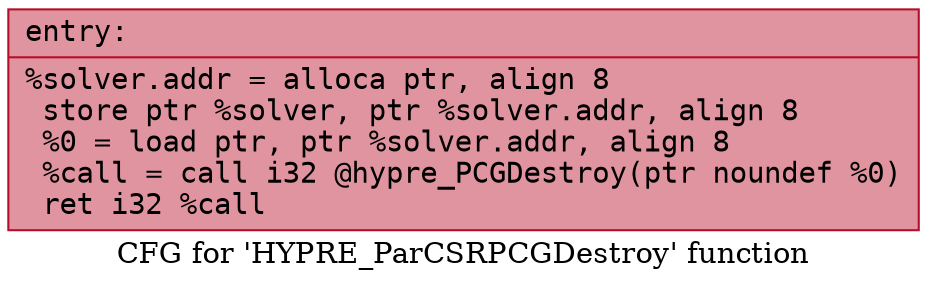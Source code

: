 digraph "CFG for 'HYPRE_ParCSRPCGDestroy' function" {
	label="CFG for 'HYPRE_ParCSRPCGDestroy' function";

	Node0x55f91b6328d0 [shape=record,color="#b70d28ff", style=filled, fillcolor="#b70d2870" fontname="Courier",label="{entry:\l|  %solver.addr = alloca ptr, align 8\l  store ptr %solver, ptr %solver.addr, align 8\l  %0 = load ptr, ptr %solver.addr, align 8\l  %call = call i32 @hypre_PCGDestroy(ptr noundef %0)\l  ret i32 %call\l}"];
}
